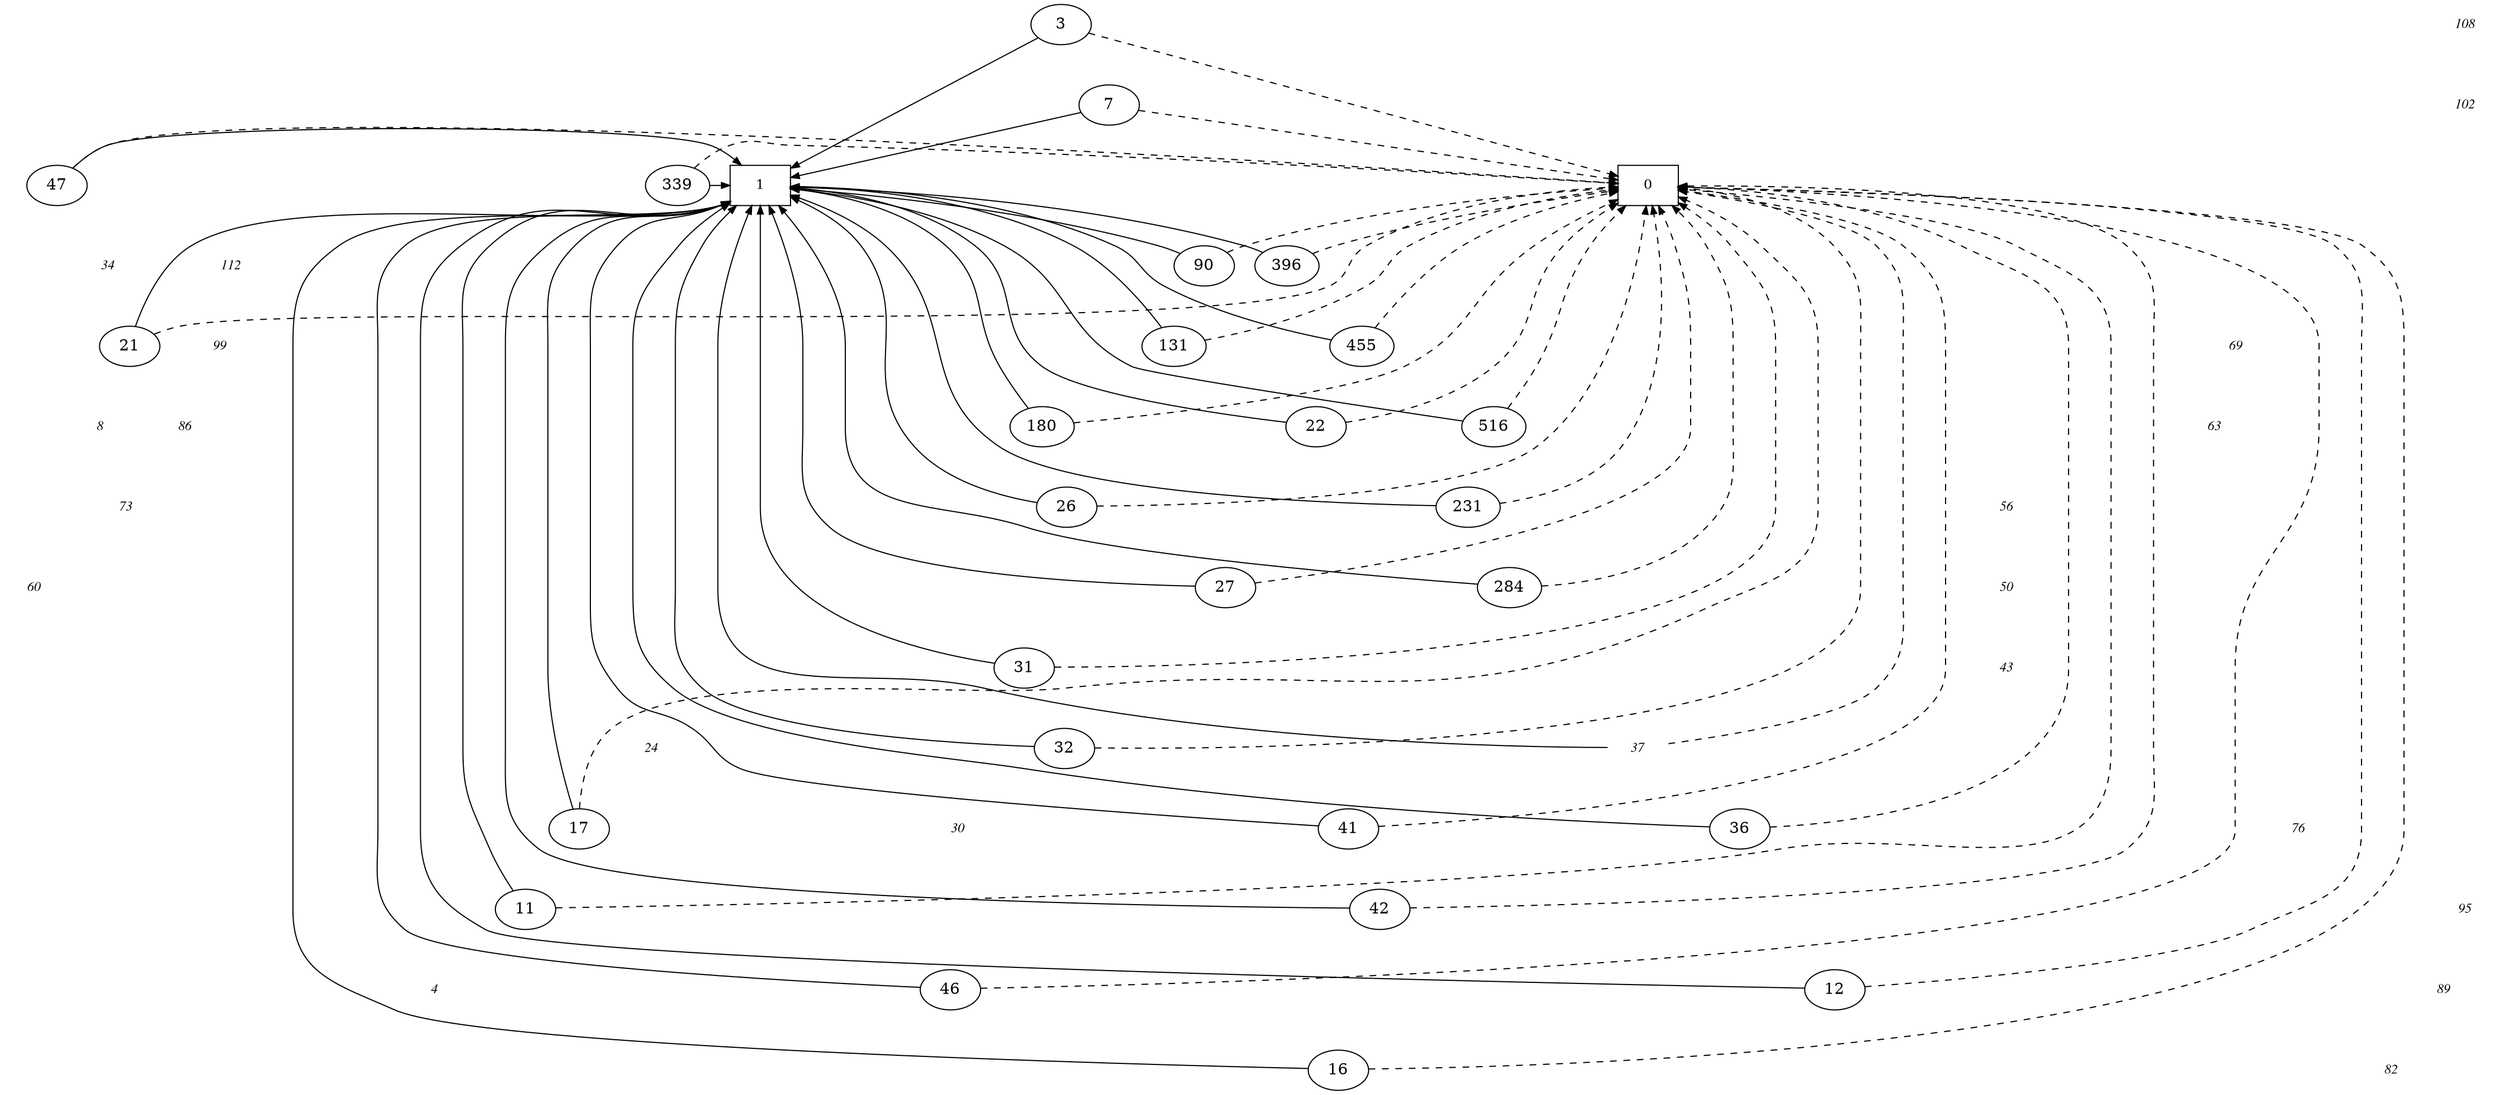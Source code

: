 digraph BDD {
center = true;
{ rank = same; { node [style=invis]; "T" };
 { node [shape=box,fontsize=12]; "0"; }
  { node [shape=box,fontsize=12]; "1"; }
}
{ rank=same; { node [shape=plaintext,fontname="Times Italic",fontsize=12] "108" };"3";}
{ rank=same; { node [shape=plaintext,fontname="Times Italic",fontsize=12] "102" };"7";}
{ rank=same; { node [shape=plaintext,fontname="Times Italic",fontsize=12] "95" };"11";}
{ rank=same; { node [shape=plaintext,fontname="Times Italic",fontsize=12] "89" };"12";}
{ rank=same; { node [shape=plaintext,fontname="Times Italic",fontsize=12] "82" };"16";}
{ rank=same; { node [shape=plaintext,fontname="Times Italic",fontsize=12] "76" };"17";}
{ rank=same; { node [shape=plaintext,fontname="Times Italic",fontsize=12] "69" };"21";}
{ rank=same; { node [shape=plaintext,fontname="Times Italic",fontsize=12] "63" };"22";}
{ rank=same; { node [shape=plaintext,fontname="Times Italic",fontsize=12] "56" };"26";}
{ rank=same; { node [shape=plaintext,fontname="Times Italic",fontsize=12] "50" };"27";}
{ rank=same; { node [shape=plaintext,fontname="Times Italic",fontsize=12] "43" };"31";}
{ rank=same; { node [shape=plaintext,fontname="Times Italic",fontsize=12] "37" };"32";}
{ rank=same; { node [shape=plaintext,fontname="Times Italic",fontsize=12] "30" };"36";}
{ rank=same; { node [shape=plaintext,fontname="Times Italic",fontsize=12] "24" };"37";}
{ rank=same; { node [shape=plaintext,fontname="Times Italic",fontsize=12] "17" };"41";}
{ rank=same; { node [shape=plaintext,fontname="Times Italic",fontsize=12] "11" };"42";}
{ rank=same; { node [shape=plaintext,fontname="Times Italic",fontsize=12] "4" };"46";}
{ rank=same; { node [shape=plaintext,fontname="Times Italic",fontsize=12] "1" };"47";}
{ rank=same; { node [shape=plaintext,fontname="Times Italic",fontsize=12] "112" };"90";}
{ rank=same; { node [shape=plaintext,fontname="Times Italic",fontsize=12] "99" };"131";}
{ rank=same; { node [shape=plaintext,fontname="Times Italic",fontsize=12] "86" };"180";}
{ rank=same; { node [shape=plaintext,fontname="Times Italic",fontsize=12] "73" };"231";}
{ rank=same; { node [shape=plaintext,fontname="Times Italic",fontsize=12] "60" };"284";}
{ rank=same; { node [shape=plaintext,fontname="Times Italic",fontsize=12] "47" };"339";}
{ rank=same; { node [shape=plaintext,fontname="Times Italic",fontsize=12] "34" };"396";}
{ rank=same; { node [shape=plaintext,fontname="Times Italic",fontsize=12] "21" };"455";}
{ rank=same; { node [shape=plaintext,fontname="Times Italic",fontsize=12] "8" };"516";}
edge [style = invis]; {"108" -> "102" -> "95" -> "89" -> "82" -> "76" -> "69" -> "63" -> "56" -> "50" -> "43" -> "37" -> "30" -> "24" -> "17" -> "11" -> "4" -> "1" -> "112" -> "99" -> "86" -> "73" -> "60" -> "47" -> "34" -> "21" -> "8" -> "T"; }
"3" -> "1" [style=solid,arrowsize=".75"];
"3" -> "0" [style=dashed,arrowsize=".75"];
"7" -> "1" [style=solid,arrowsize=".75"];
"7" -> "0" [style=dashed,arrowsize=".75"];
"11" -> "1" [style=solid,arrowsize=".75"];
"11" -> "0" [style=dashed,arrowsize=".75"];
"12" -> "1" [style=solid,arrowsize=".75"];
"12" -> "0" [style=dashed,arrowsize=".75"];
"16" -> "1" [style=solid,arrowsize=".75"];
"16" -> "0" [style=dashed,arrowsize=".75"];
"17" -> "1" [style=solid,arrowsize=".75"];
"17" -> "0" [style=dashed,arrowsize=".75"];
"21" -> "1" [style=solid,arrowsize=".75"];
"21" -> "0" [style=dashed,arrowsize=".75"];
"22" -> "1" [style=solid,arrowsize=".75"];
"22" -> "0" [style=dashed,arrowsize=".75"];
"26" -> "1" [style=solid,arrowsize=".75"];
"26" -> "0" [style=dashed,arrowsize=".75"];
"27" -> "1" [style=solid,arrowsize=".75"];
"27" -> "0" [style=dashed,arrowsize=".75"];
"31" -> "1" [style=solid,arrowsize=".75"];
"31" -> "0" [style=dashed,arrowsize=".75"];
"32" -> "1" [style=solid,arrowsize=".75"];
"32" -> "0" [style=dashed,arrowsize=".75"];
"36" -> "1" [style=solid,arrowsize=".75"];
"36" -> "0" [style=dashed,arrowsize=".75"];
"37" -> "1" [style=solid,arrowsize=".75"];
"37" -> "0" [style=dashed,arrowsize=".75"];
"41" -> "1" [style=solid,arrowsize=".75"];
"41" -> "0" [style=dashed,arrowsize=".75"];
"42" -> "1" [style=solid,arrowsize=".75"];
"42" -> "0" [style=dashed,arrowsize=".75"];
"46" -> "1" [style=solid,arrowsize=".75"];
"46" -> "0" [style=dashed,arrowsize=".75"];
"47" -> "1" [style=solid,arrowsize=".75"];
"47" -> "0" [style=dashed,arrowsize=".75"];
"90" -> "1" [style=solid,arrowsize=".75"];
"90" -> "0" [style=dashed,arrowsize=".75"];
"131" -> "1" [style=solid,arrowsize=".75"];
"131" -> "0" [style=dashed,arrowsize=".75"];
"180" -> "1" [style=solid,arrowsize=".75"];
"180" -> "0" [style=dashed,arrowsize=".75"];
"231" -> "1" [style=solid,arrowsize=".75"];
"231" -> "0" [style=dashed,arrowsize=".75"];
"284" -> "1" [style=solid,arrowsize=".75"];
"284" -> "0" [style=dashed,arrowsize=".75"];
"339" -> "1" [style=solid,arrowsize=".75"];
"339" -> "0" [style=dashed,arrowsize=".75"];
"396" -> "1" [style=solid,arrowsize=".75"];
"396" -> "0" [style=dashed,arrowsize=".75"];
"455" -> "1" [style=solid,arrowsize=".75"];
"455" -> "0" [style=dashed,arrowsize=".75"];
"516" -> "1" [style=solid,arrowsize=".75"];
"516" -> "0" [style=dashed,arrowsize=".75"];
}
